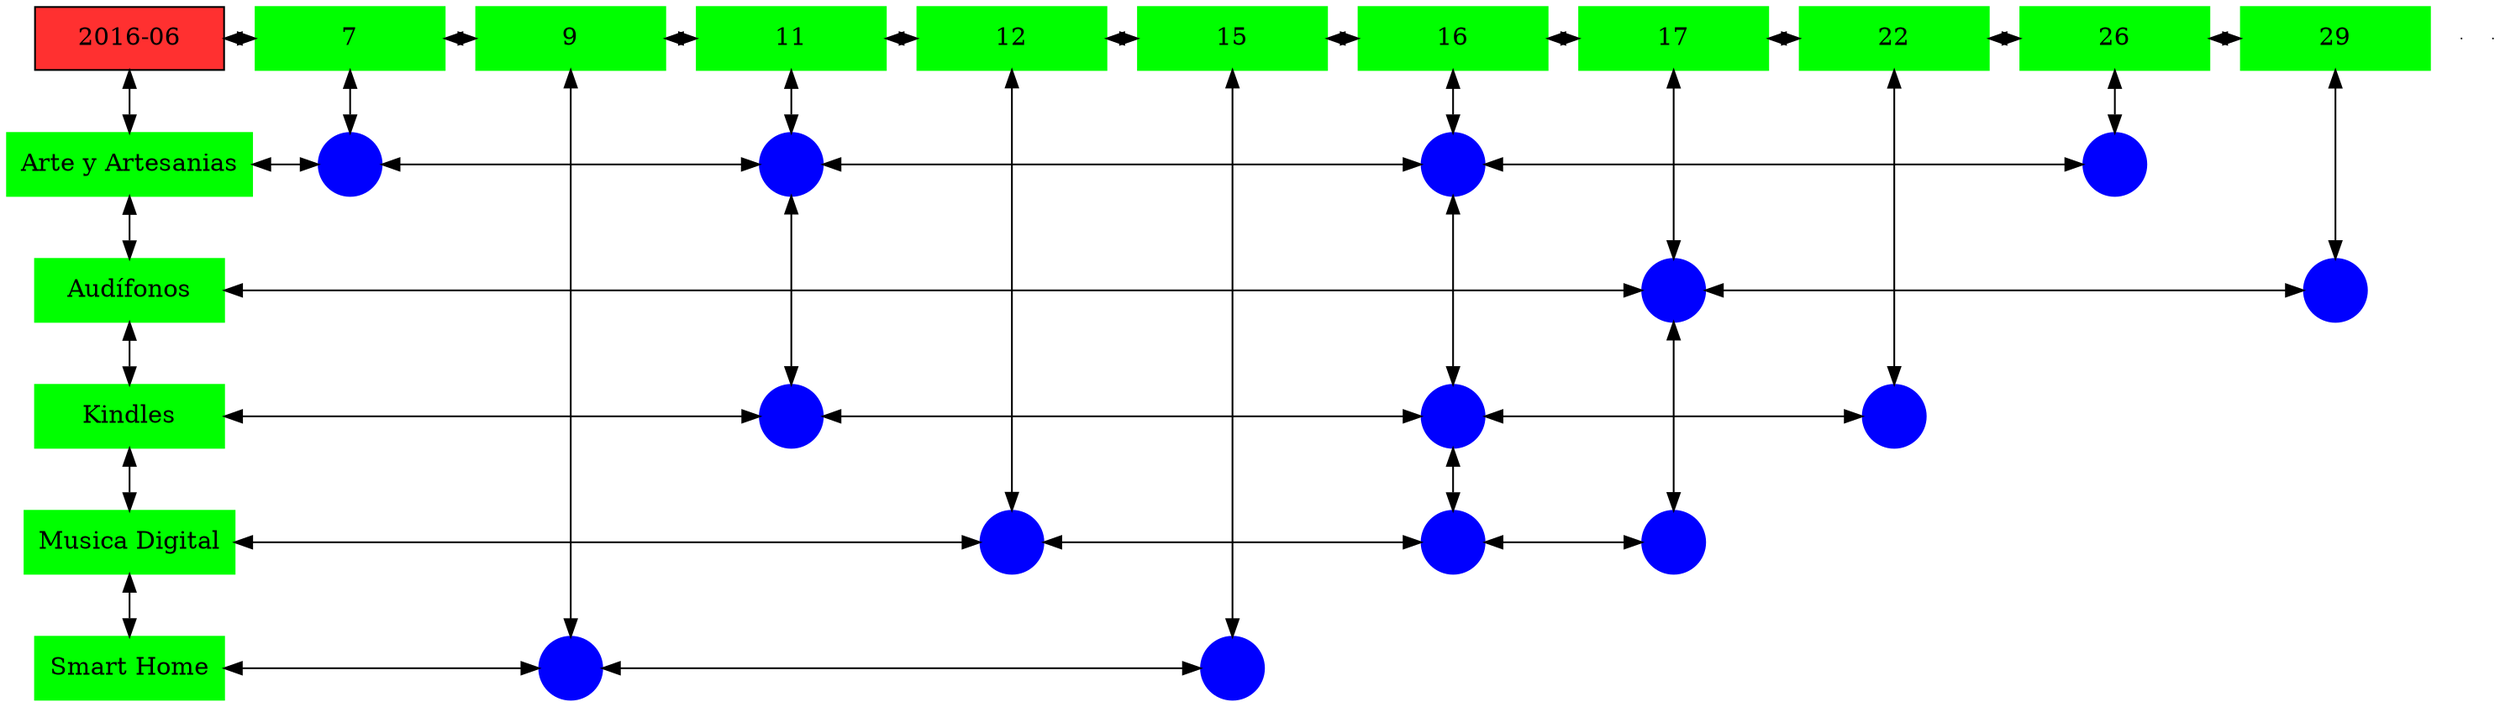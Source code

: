 digraph G{
node[shape="box"];
nodeMt[ label = "2016-06", width = 1.5, style = filled, fillcolor = firebrick1, group = 1 ];
e0[ shape = point, width = 0 ];
e1[ shape = point, width = 0 ];
node0xc0021038b0[label="7",color=green,style =filled,width = 1.5 group=7];
nodeMt->node0xc0021038b0[dir="both"];
{rank=same;nodeMt;node0xc0021038b0;}
node0xc001f4b720[label="9",color=green,style =filled,width = 1.5 group=9];
node0xc0021038b0->node0xc001f4b720[dir="both"];
{rank=same;node0xc0021038b0;node0xc001f4b720;}
node0xc001f864b0[label="11",color=green,style =filled,width = 1.5 group=11];
node0xc001f4b720->node0xc001f864b0[dir="both"];
{rank=same;node0xc001f4b720;node0xc001f864b0;}
node0xc002062820[label="12",color=green,style =filled,width = 1.5 group=12];
node0xc001f864b0->node0xc002062820[dir="both"];
{rank=same;node0xc001f864b0;node0xc002062820;}
node0xc001f86960[label="15",color=green,style =filled,width = 1.5 group=15];
node0xc002062820->node0xc001f86960[dir="both"];
{rank=same;node0xc002062820;node0xc001f86960;}
node0xc001f045a0[label="16",color=green,style =filled,width = 1.5 group=16];
node0xc001f86960->node0xc001f045a0[dir="both"];
{rank=same;node0xc001f86960;node0xc001f045a0;}
node0xc001ecb0e0[label="17",color=green,style =filled,width = 1.5 group=17];
node0xc001f045a0->node0xc001ecb0e0[dir="both"];
{rank=same;node0xc001f045a0;node0xc001ecb0e0;}
node0xc00202f8b0[label="22",color=green,style =filled,width = 1.5 group=22];
node0xc001ecb0e0->node0xc00202f8b0[dir="both"];
{rank=same;node0xc001ecb0e0;node0xc00202f8b0;}
node0xc001e62eb0[label="26",color=green,style =filled,width = 1.5 group=26];
node0xc00202f8b0->node0xc001e62eb0[dir="both"];
{rank=same;node0xc00202f8b0;node0xc001e62eb0;}
node0xc001e2d360[label="29",color=green,style =filled,width = 1.5 group=29];
node0xc001e62eb0->node0xc001e2d360[dir="both"];
{rank=same;node0xc001e62eb0;node0xc001e2d360;}
node0xc001e62e60[label="Arte y Artesanias",color=green,style =filled width = 1.5 group=1];
node0xc0020ffc00[label="",color=blue,style =filled, width = 0.5 group=7 shape=circle];
node0xc001e62e60->node0xc0020ffc00[dir="both"];
{rank=same;node0xc001e62e60;node0xc0020ffc00;}
node0xc001fc7080[label="",color=blue,style =filled, width = 0.5 group=11 shape=circle];
node0xc0020ffc00->node0xc001fc7080[dir="both"];
{rank=same;node0xc001fc7080;node0xc0020ffc00;}
node0xc00200c880[label="",color=blue,style =filled, width = 0.5 group=16 shape=circle];
node0xc001fc7080->node0xc00200c880[dir="both"];
{rank=same;node0xc00200c880;node0xc001fc7080;}
node0xc001e5ce00[label="",color=blue,style =filled, width = 0.5 group=26 shape=circle];
node0xc00200c880->node0xc001e5ce00[dir="both"];
{rank=same;node0xc001e5ce00;node0xc00200c880;}
node0xc001e2d310[label="Audífonos",color=green,style =filled width = 1.5 group=1];
node0xc001ed2480[label="",color=blue,style =filled, width = 0.5 group=17 shape=circle];
node0xc001e2d310->node0xc001ed2480[dir="both"];
{rank=same;node0xc001e2d310;node0xc001ed2480;}
node0xc001e2aa80[label="",color=blue,style =filled, width = 0.5 group=29 shape=circle];
node0xc001ed2480->node0xc001e2aa80[dir="both"];
{rank=same;node0xc001e2aa80;node0xc001ed2480;}
node0xc001f04550[label="Kindles",color=green,style =filled width = 1.5 group=1];
node0xc001f88200[label="",color=blue,style =filled, width = 0.5 group=11 shape=circle];
node0xc001f04550->node0xc001f88200[dir="both"];
{rank=same;node0xc001f04550;node0xc001f88200;}
node0xc001f00b00[label="",color=blue,style =filled, width = 0.5 group=16 shape=circle];
node0xc001f88200->node0xc001f00b00[dir="both"];
{rank=same;node0xc001f00b00;node0xc001f88200;}
node0xc002038900[label="",color=blue,style =filled, width = 0.5 group=22 shape=circle];
node0xc001f00b00->node0xc002038900[dir="both"];
{rank=same;node0xc002038900;node0xc001f00b00;}
node0xc001f2ca50[label="Musica Digital",color=green,style =filled width = 1.5 group=1];
node0xc00204de00[label="",color=blue,style =filled, width = 0.5 group=12 shape=circle];
node0xc001f2ca50->node0xc00204de00[dir="both"];
{rank=same;node0xc001f2ca50;node0xc00204de00;}
node0xc00213e400[label="",color=blue,style =filled, width = 0.5 group=16 shape=circle];
node0xc00204de00->node0xc00213e400[dir="both"];
{rank=same;node0xc00213e400;node0xc00204de00;}
node0xc001f28c00[label="",color=blue,style =filled, width = 0.5 group=17 shape=circle];
node0xc00213e400->node0xc001f28c00[dir="both"];
{rank=same;node0xc001f28c00;node0xc00213e400;}
node0xc001f4b6d0[label="Smart Home",color=green,style =filled width = 1.5 group=1];
node0xc001f41c80[label="",color=blue,style =filled, width = 0.5 group=9 shape=circle];
node0xc001f4b6d0->node0xc001f41c80[dir="both"];
{rank=same;node0xc001f4b6d0;node0xc001f41c80;}
node0xc001f88500[label="",color=blue,style =filled, width = 0.5 group=15 shape=circle];
node0xc001f41c80->node0xc001f88500[dir="both"];
{rank=same;node0xc001f88500;node0xc001f41c80;}
node0xc0021038b0->node0xc0020ffc00[dir="both"];
node0xc001f4b720->node0xc001f41c80[dir="both"];
node0xc001f864b0->node0xc001fc7080[dir="both"];
node0xc001fc7080->node0xc001f88200[dir="both"];
node0xc002062820->node0xc00204de00[dir="both"];
node0xc001f86960->node0xc001f88500[dir="both"];
node0xc001f045a0->node0xc00200c880[dir="both"];
node0xc00200c880->node0xc001f00b00[dir="both"];
node0xc001f00b00->node0xc00213e400[dir="both"];
node0xc001ecb0e0->node0xc001ed2480[dir="both"];
node0xc001ed2480->node0xc001f28c00[dir="both"];
node0xc00202f8b0->node0xc002038900[dir="both"];
node0xc001e62eb0->node0xc001e5ce00[dir="both"];
node0xc001e2d360->node0xc001e2aa80[dir="both"];
nodeMt->node0xc001e62e60[dir="both"];
node0xc001e62e60->node0xc001e2d310[dir="both"];
node0xc001e2d310->node0xc001f04550[dir="both"];
node0xc001f04550->node0xc001f2ca50[dir="both"];
node0xc001f2ca50->node0xc001f4b6d0[dir="both"];
}
